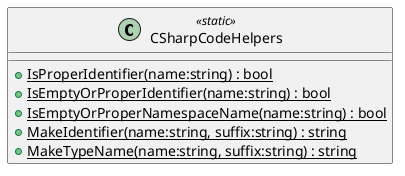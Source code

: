 @startuml
class CSharpCodeHelpers <<static>> {
    + {static} IsProperIdentifier(name:string) : bool
    + {static} IsEmptyOrProperIdentifier(name:string) : bool
    + {static} IsEmptyOrProperNamespaceName(name:string) : bool
    + {static} MakeIdentifier(name:string, suffix:string) : string
    + {static} MakeTypeName(name:string, suffix:string) : string
}
@enduml
